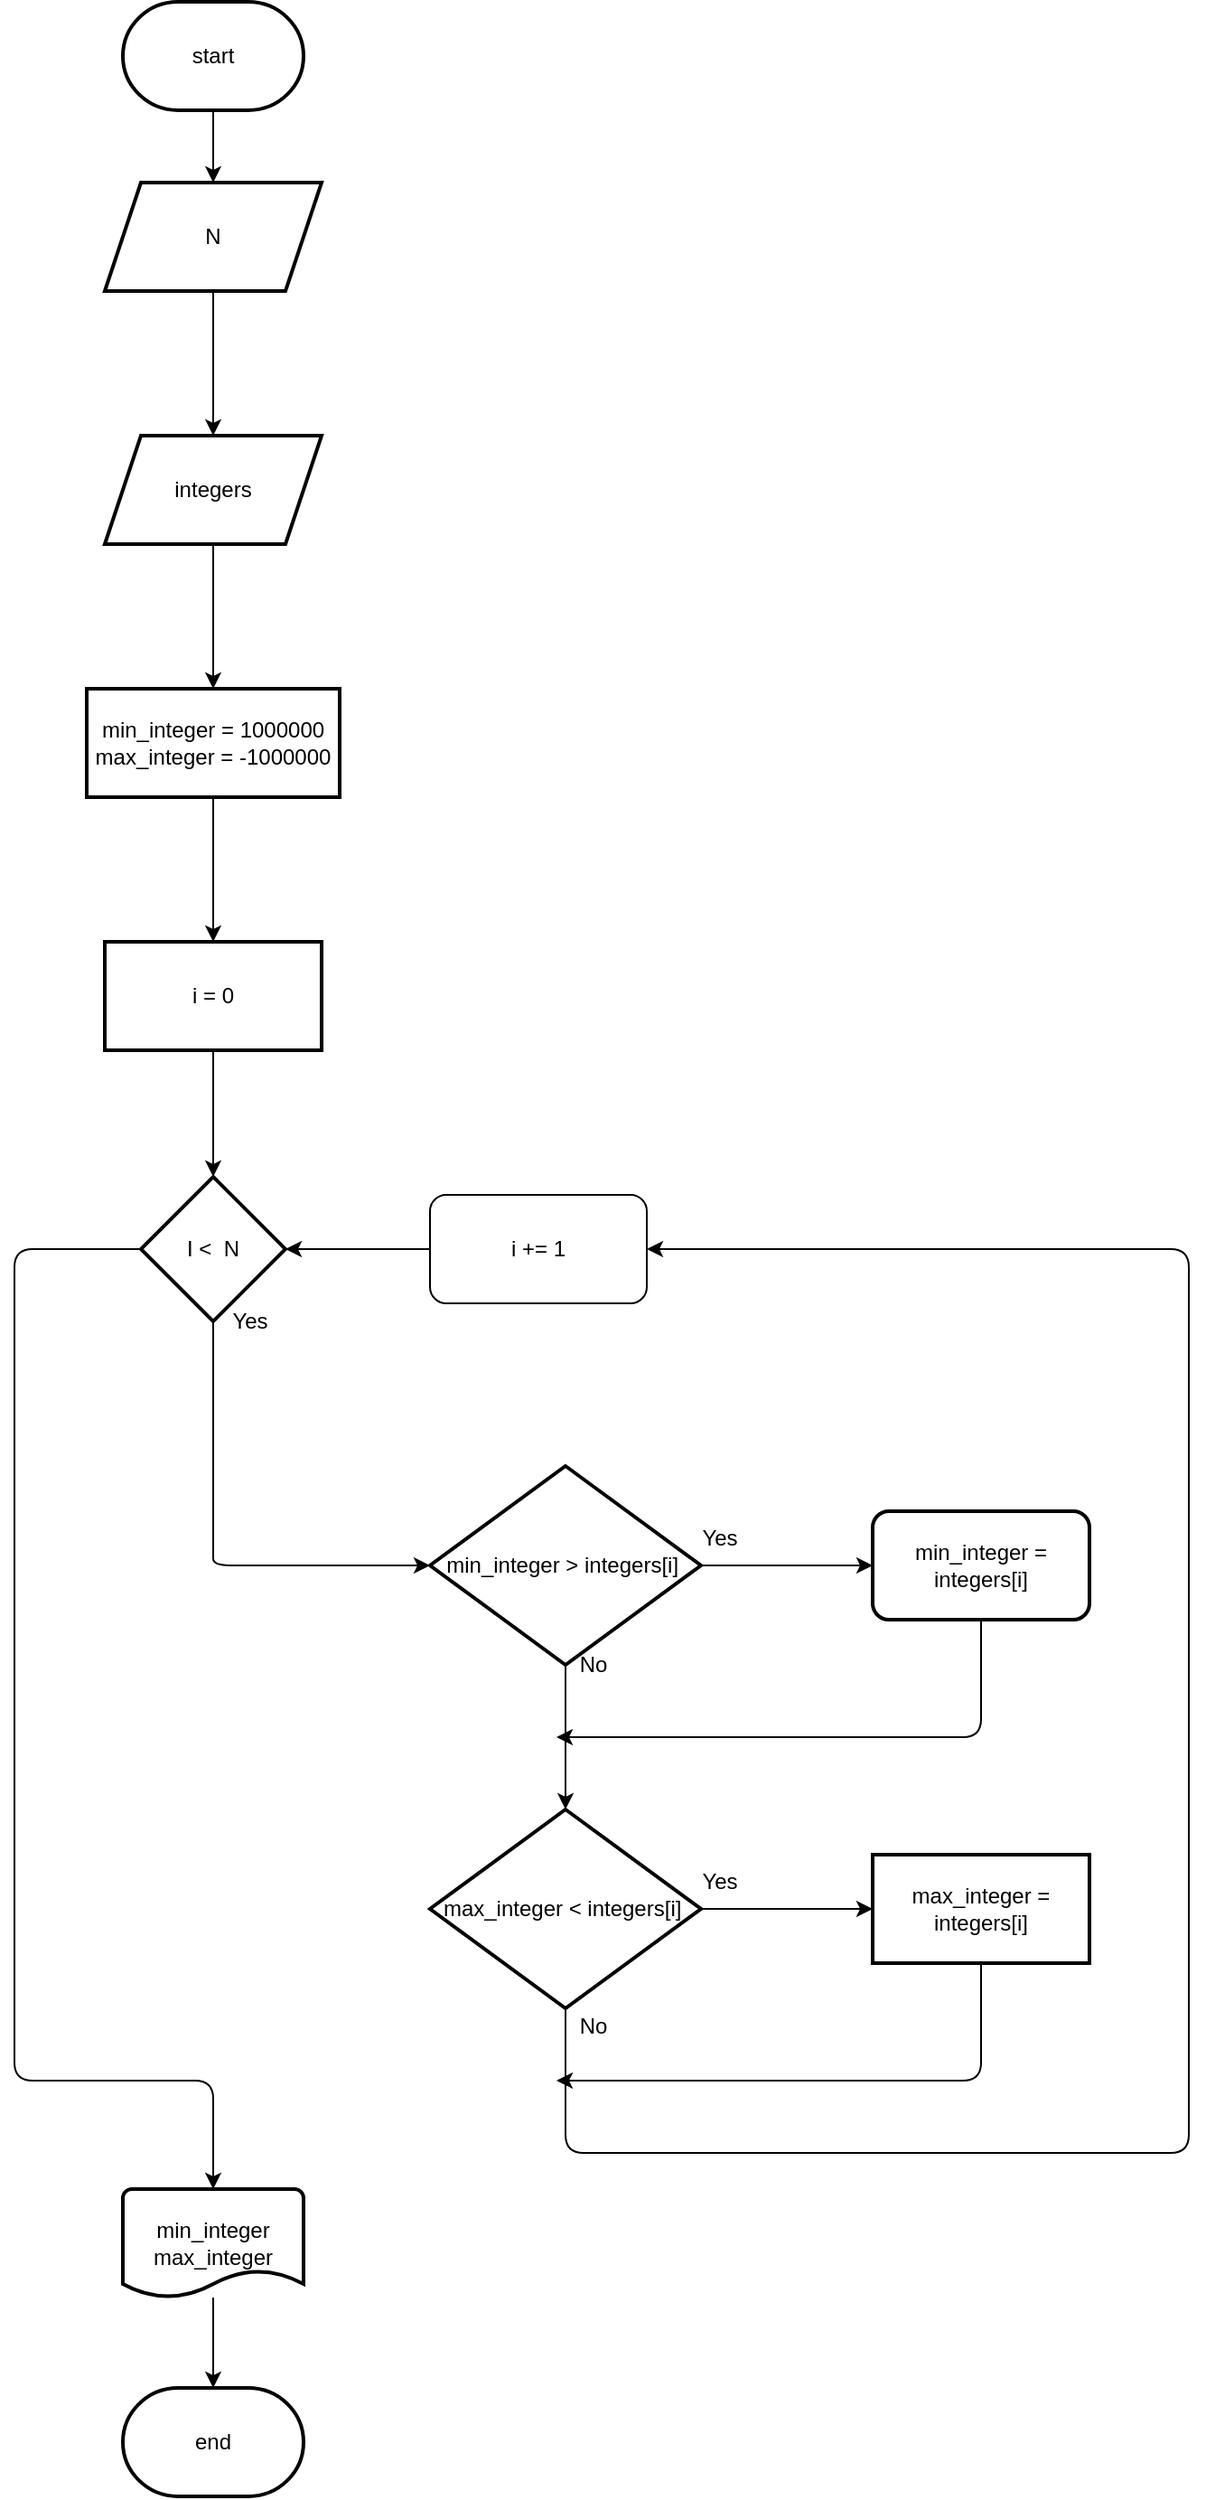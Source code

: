 <mxfile>
    <diagram id="uX6dJAu0anmgiaK0Mpsh" name="Page-1">
        <mxGraphModel dx="820" dy="491" grid="1" gridSize="10" guides="1" tooltips="1" connect="1" arrows="1" fold="1" page="1" pageScale="1" pageWidth="850" pageHeight="1100" math="0" shadow="0">
            <root>
                <mxCell id="0"/>
                <mxCell id="1" parent="0"/>
                <mxCell id="14" value="" style="edgeStyle=none;html=1;" edge="1" parent="1" source="10" target="13">
                    <mxGeometry relative="1" as="geometry"/>
                </mxCell>
                <mxCell id="10" value="start" style="strokeWidth=2;html=1;shape=mxgraph.flowchart.terminator;whiteSpace=wrap;" vertex="1" parent="1">
                    <mxGeometry x="280" y="10" width="100" height="60" as="geometry"/>
                </mxCell>
                <mxCell id="16" value="" style="edgeStyle=none;html=1;" edge="1" parent="1" source="13" target="15">
                    <mxGeometry relative="1" as="geometry"/>
                </mxCell>
                <mxCell id="13" value="N" style="shape=parallelogram;perimeter=parallelogramPerimeter;whiteSpace=wrap;html=1;fixedSize=1;strokeWidth=2;" vertex="1" parent="1">
                    <mxGeometry x="270" y="110" width="120" height="60" as="geometry"/>
                </mxCell>
                <mxCell id="18" value="" style="edgeStyle=none;html=1;" edge="1" parent="1" source="15" target="17">
                    <mxGeometry relative="1" as="geometry"/>
                </mxCell>
                <mxCell id="15" value="integers" style="shape=parallelogram;perimeter=parallelogramPerimeter;whiteSpace=wrap;html=1;fixedSize=1;strokeWidth=2;" vertex="1" parent="1">
                    <mxGeometry x="270" y="250" width="120" height="60" as="geometry"/>
                </mxCell>
                <mxCell id="20" value="" style="edgeStyle=none;html=1;" edge="1" parent="1" source="17" target="19">
                    <mxGeometry relative="1" as="geometry"/>
                </mxCell>
                <mxCell id="17" value="min_integer = 1000000&lt;br&gt;max_integer = -1000000" style="whiteSpace=wrap;html=1;strokeWidth=2;" vertex="1" parent="1">
                    <mxGeometry x="260" y="390" width="140" height="60" as="geometry"/>
                </mxCell>
                <mxCell id="22" value="" style="edgeStyle=none;html=1;" edge="1" parent="1" source="19" target="21">
                    <mxGeometry relative="1" as="geometry"/>
                </mxCell>
                <mxCell id="19" value="i = 0" style="whiteSpace=wrap;html=1;strokeWidth=2;" vertex="1" parent="1">
                    <mxGeometry x="270" y="530" width="120" height="60" as="geometry"/>
                </mxCell>
                <mxCell id="30" value="" style="edgeStyle=none;html=1;" edge="1" parent="1" source="21" target="29">
                    <mxGeometry relative="1" as="geometry">
                        <Array as="points">
                            <mxPoint x="330" y="860"/>
                            <mxPoint x="330" y="875"/>
                        </Array>
                    </mxGeometry>
                </mxCell>
                <mxCell id="52" style="edgeStyle=none;html=1;" edge="1" parent="1" source="21">
                    <mxGeometry relative="1" as="geometry">
                        <mxPoint x="330" y="1220" as="targetPoint"/>
                        <Array as="points">
                            <mxPoint x="220" y="700"/>
                            <mxPoint x="220" y="1160"/>
                            <mxPoint x="330" y="1160"/>
                        </Array>
                    </mxGeometry>
                </mxCell>
                <mxCell id="21" value="I &amp;lt;&amp;nbsp; N" style="rhombus;whiteSpace=wrap;html=1;strokeWidth=2;" vertex="1" parent="1">
                    <mxGeometry x="290" y="660" width="80" height="80" as="geometry"/>
                </mxCell>
                <mxCell id="28" style="edgeStyle=none;html=1;entryX=1;entryY=0.5;entryDx=0;entryDy=0;" edge="1" parent="1" source="27" target="21">
                    <mxGeometry relative="1" as="geometry"/>
                </mxCell>
                <mxCell id="27" value="i += 1" style="rounded=1;whiteSpace=wrap;html=1;" vertex="1" parent="1">
                    <mxGeometry x="450" y="670" width="120" height="60" as="geometry"/>
                </mxCell>
                <mxCell id="34" value="" style="edgeStyle=none;html=1;" edge="1" parent="1" source="29" target="33">
                    <mxGeometry relative="1" as="geometry"/>
                </mxCell>
                <mxCell id="40" value="" style="edgeStyle=none;html=1;" edge="1" parent="1" source="29" target="39">
                    <mxGeometry relative="1" as="geometry">
                        <Array as="points">
                            <mxPoint x="525" y="970"/>
                        </Array>
                    </mxGeometry>
                </mxCell>
                <mxCell id="29" value="min_integer &amp;gt; integers[i]&amp;nbsp;" style="rhombus;whiteSpace=wrap;html=1;strokeWidth=2;" vertex="1" parent="1">
                    <mxGeometry x="450" y="820" width="150" height="110" as="geometry"/>
                </mxCell>
                <mxCell id="48" style="edgeStyle=none;html=1;" edge="1" parent="1" source="33">
                    <mxGeometry relative="1" as="geometry">
                        <mxPoint x="520" y="970" as="targetPoint"/>
                        <Array as="points">
                            <mxPoint x="755" y="970"/>
                        </Array>
                    </mxGeometry>
                </mxCell>
                <mxCell id="33" value="min_integer = integers[i]" style="rounded=1;whiteSpace=wrap;html=1;strokeWidth=2;" vertex="1" parent="1">
                    <mxGeometry x="695" y="845" width="120" height="60" as="geometry"/>
                </mxCell>
                <mxCell id="35" value="Yes" style="text;html=1;align=center;verticalAlign=middle;resizable=0;points=[];autosize=1;strokeColor=none;fillColor=none;" vertex="1" parent="1">
                    <mxGeometry x="595" y="850" width="30" height="20" as="geometry"/>
                </mxCell>
                <mxCell id="42" value="" style="edgeStyle=none;html=1;" edge="1" parent="1" source="39" target="41">
                    <mxGeometry relative="1" as="geometry"/>
                </mxCell>
                <mxCell id="44" style="edgeStyle=none;html=1;entryX=1;entryY=0.5;entryDx=0;entryDy=0;" edge="1" parent="1" source="39" target="27">
                    <mxGeometry relative="1" as="geometry">
                        <Array as="points">
                            <mxPoint x="525" y="1200"/>
                            <mxPoint x="870" y="1200"/>
                            <mxPoint x="870" y="700"/>
                        </Array>
                    </mxGeometry>
                </mxCell>
                <mxCell id="39" value="max_integer &amp;lt; integers[i]&amp;nbsp;" style="rhombus;whiteSpace=wrap;html=1;strokeWidth=2;" vertex="1" parent="1">
                    <mxGeometry x="450" y="1010" width="150" height="110" as="geometry"/>
                </mxCell>
                <mxCell id="49" style="edgeStyle=none;html=1;" edge="1" parent="1" source="41">
                    <mxGeometry relative="1" as="geometry">
                        <mxPoint x="520" y="1160" as="targetPoint"/>
                        <Array as="points">
                            <mxPoint x="755" y="1160"/>
                        </Array>
                    </mxGeometry>
                </mxCell>
                <mxCell id="41" value="max_integer = integers[i]" style="whiteSpace=wrap;html=1;strokeWidth=2;" vertex="1" parent="1">
                    <mxGeometry x="695" y="1035" width="120" height="60" as="geometry"/>
                </mxCell>
                <mxCell id="43" value="No" style="text;html=1;align=center;verticalAlign=middle;resizable=0;points=[];autosize=1;strokeColor=none;fillColor=none;" vertex="1" parent="1">
                    <mxGeometry x="525" y="920" width="30" height="20" as="geometry"/>
                </mxCell>
                <mxCell id="45" value="Yes" style="text;html=1;align=center;verticalAlign=middle;resizable=0;points=[];autosize=1;strokeColor=none;fillColor=none;" vertex="1" parent="1">
                    <mxGeometry x="595" y="1040" width="30" height="20" as="geometry"/>
                </mxCell>
                <mxCell id="46" value="No" style="text;html=1;align=center;verticalAlign=middle;resizable=0;points=[];autosize=1;strokeColor=none;fillColor=none;" vertex="1" parent="1">
                    <mxGeometry x="525" y="1120" width="30" height="20" as="geometry"/>
                </mxCell>
                <mxCell id="51" value="Yes" style="text;html=1;align=center;verticalAlign=middle;resizable=0;points=[];autosize=1;strokeColor=none;fillColor=none;" vertex="1" parent="1">
                    <mxGeometry x="335" y="730" width="30" height="20" as="geometry"/>
                </mxCell>
                <mxCell id="54" style="edgeStyle=none;html=1;" edge="1" parent="1" source="53">
                    <mxGeometry relative="1" as="geometry">
                        <mxPoint x="330" y="1330" as="targetPoint"/>
                    </mxGeometry>
                </mxCell>
                <mxCell id="53" value="min_integer&lt;br&gt;max_integer" style="strokeWidth=2;html=1;shape=mxgraph.flowchart.document2;whiteSpace=wrap;size=0.25;" vertex="1" parent="1">
                    <mxGeometry x="280" y="1220" width="100" height="60" as="geometry"/>
                </mxCell>
                <mxCell id="55" value="end" style="strokeWidth=2;html=1;shape=mxgraph.flowchart.terminator;whiteSpace=wrap;" vertex="1" parent="1">
                    <mxGeometry x="280" y="1330" width="100" height="60" as="geometry"/>
                </mxCell>
            </root>
        </mxGraphModel>
    </diagram>
</mxfile>